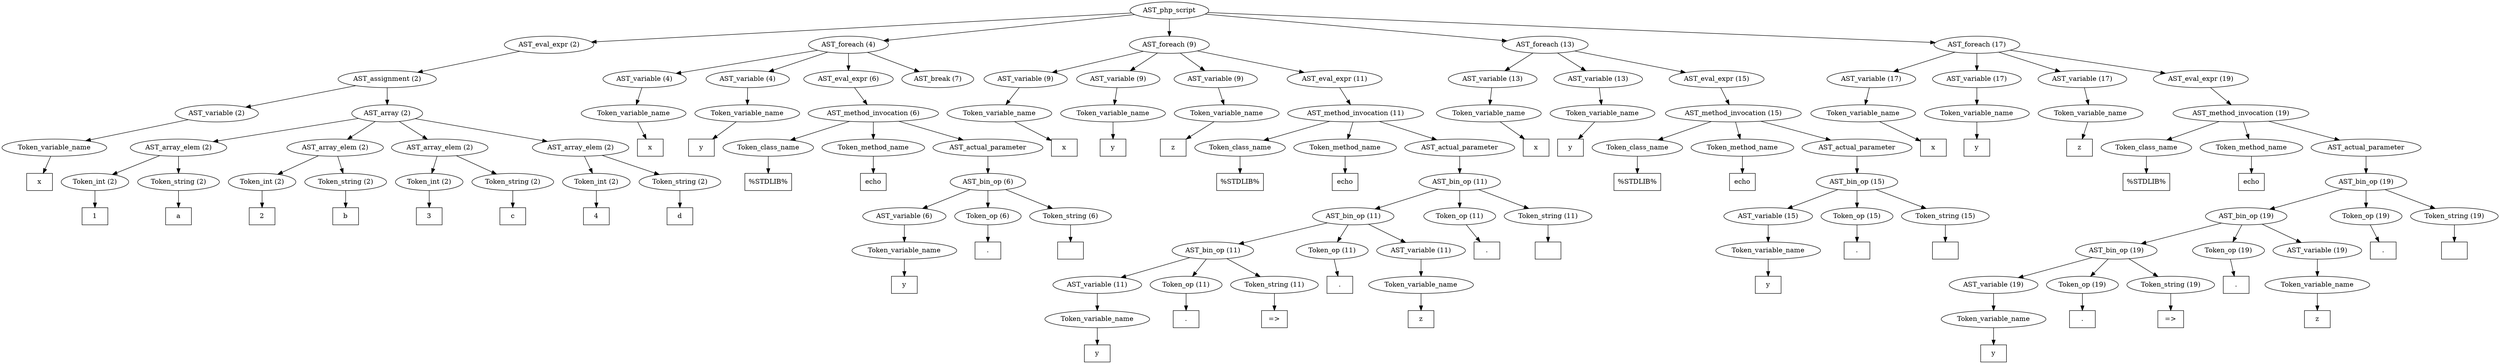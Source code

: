 /*
 * AST in dot format generated by phc -- the PHP compiler
 */

digraph AST {
node_0 [label="AST_php_script"];
node_1 [label="AST_eval_expr (2)"];
node_2 [label="AST_assignment (2)"];
node_3 [label="AST_variable (2)"];
node_4 [label="Token_variable_name"];
node_5 [label="x", shape=box]
node_4 -> node_5;
node_3 -> node_4;
node_6 [label="AST_array (2)"];
node_7 [label="AST_array_elem (2)"];
node_8 [label="Token_int (2)"];
node_9 [label="1", shape=box]
node_8 -> node_9;
node_10 [label="Token_string (2)"];
node_11 [label="a", shape=box]
node_10 -> node_11;
node_7 -> node_10;
node_7 -> node_8;
node_12 [label="AST_array_elem (2)"];
node_13 [label="Token_int (2)"];
node_14 [label="2", shape=box]
node_13 -> node_14;
node_15 [label="Token_string (2)"];
node_16 [label="b", shape=box]
node_15 -> node_16;
node_12 -> node_15;
node_12 -> node_13;
node_17 [label="AST_array_elem (2)"];
node_18 [label="Token_int (2)"];
node_19 [label="3", shape=box]
node_18 -> node_19;
node_20 [label="Token_string (2)"];
node_21 [label="c", shape=box]
node_20 -> node_21;
node_17 -> node_20;
node_17 -> node_18;
node_22 [label="AST_array_elem (2)"];
node_23 [label="Token_int (2)"];
node_24 [label="4", shape=box]
node_23 -> node_24;
node_25 [label="Token_string (2)"];
node_26 [label="d", shape=box]
node_25 -> node_26;
node_22 -> node_25;
node_22 -> node_23;
node_6 -> node_22;
node_6 -> node_17;
node_6 -> node_12;
node_6 -> node_7;
node_2 -> node_6;
node_2 -> node_3;
node_1 -> node_2;
node_27 [label="AST_foreach (4)"];
node_28 [label="AST_variable (4)"];
node_29 [label="Token_variable_name"];
node_30 [label="x", shape=box]
node_29 -> node_30;
node_28 -> node_29;
node_31 [label="AST_variable (4)"];
node_32 [label="Token_variable_name"];
node_33 [label="y", shape=box]
node_32 -> node_33;
node_31 -> node_32;
node_34 [label="AST_eval_expr (6)"];
node_35 [label="AST_method_invocation (6)"];
node_36 [label="Token_class_name"];
node_37 [label="%STDLIB%", shape=box]
node_36 -> node_37;
node_38 [label="Token_method_name"];
node_39 [label="echo", shape=box]
node_38 -> node_39;
node_40 [label="AST_actual_parameter"];
node_41 [label="AST_bin_op (6)"];
node_42 [label="AST_variable (6)"];
node_43 [label="Token_variable_name"];
node_44 [label="y", shape=box]
node_43 -> node_44;
node_42 -> node_43;
node_45 [label="Token_op (6)"];
node_46 [label=".", shape=box]
node_45 -> node_46;
node_47 [label="Token_string (6)"];
node_48 [label="", shape=box]
node_47 -> node_48;
node_41 -> node_47;
node_41 -> node_45;
node_41 -> node_42;
node_40 -> node_41;
node_35 -> node_40;
node_35 -> node_38;
node_35 -> node_36;
node_34 -> node_35;
node_49 [label="AST_break (7)"];
node_27 -> node_49;
node_27 -> node_34;
node_27 -> node_31;
node_27 -> node_28;
node_50 [label="AST_foreach (9)"];
node_51 [label="AST_variable (9)"];
node_52 [label="Token_variable_name"];
node_53 [label="x", shape=box]
node_52 -> node_53;
node_51 -> node_52;
node_54 [label="AST_variable (9)"];
node_55 [label="Token_variable_name"];
node_56 [label="y", shape=box]
node_55 -> node_56;
node_54 -> node_55;
node_57 [label="AST_variable (9)"];
node_58 [label="Token_variable_name"];
node_59 [label="z", shape=box]
node_58 -> node_59;
node_57 -> node_58;
node_60 [label="AST_eval_expr (11)"];
node_61 [label="AST_method_invocation (11)"];
node_62 [label="Token_class_name"];
node_63 [label="%STDLIB%", shape=box]
node_62 -> node_63;
node_64 [label="Token_method_name"];
node_65 [label="echo", shape=box]
node_64 -> node_65;
node_66 [label="AST_actual_parameter"];
node_67 [label="AST_bin_op (11)"];
node_68 [label="AST_bin_op (11)"];
node_69 [label="AST_bin_op (11)"];
node_70 [label="AST_variable (11)"];
node_71 [label="Token_variable_name"];
node_72 [label="y", shape=box]
node_71 -> node_72;
node_70 -> node_71;
node_73 [label="Token_op (11)"];
node_74 [label=".", shape=box]
node_73 -> node_74;
node_75 [label="Token_string (11)"];
node_76 [label=" => ", shape=box]
node_75 -> node_76;
node_69 -> node_75;
node_69 -> node_73;
node_69 -> node_70;
node_77 [label="Token_op (11)"];
node_78 [label=".", shape=box]
node_77 -> node_78;
node_79 [label="AST_variable (11)"];
node_80 [label="Token_variable_name"];
node_81 [label="z", shape=box]
node_80 -> node_81;
node_79 -> node_80;
node_68 -> node_79;
node_68 -> node_77;
node_68 -> node_69;
node_82 [label="Token_op (11)"];
node_83 [label=".", shape=box]
node_82 -> node_83;
node_84 [label="Token_string (11)"];
node_85 [label="", shape=box]
node_84 -> node_85;
node_67 -> node_84;
node_67 -> node_82;
node_67 -> node_68;
node_66 -> node_67;
node_61 -> node_66;
node_61 -> node_64;
node_61 -> node_62;
node_60 -> node_61;
node_50 -> node_60;
node_50 -> node_57;
node_50 -> node_54;
node_50 -> node_51;
node_86 [label="AST_foreach (13)"];
node_87 [label="AST_variable (13)"];
node_88 [label="Token_variable_name"];
node_89 [label="x", shape=box]
node_88 -> node_89;
node_87 -> node_88;
node_90 [label="AST_variable (13)"];
node_91 [label="Token_variable_name"];
node_92 [label="y", shape=box]
node_91 -> node_92;
node_90 -> node_91;
node_93 [label="AST_eval_expr (15)"];
node_94 [label="AST_method_invocation (15)"];
node_95 [label="Token_class_name"];
node_96 [label="%STDLIB%", shape=box]
node_95 -> node_96;
node_97 [label="Token_method_name"];
node_98 [label="echo", shape=box]
node_97 -> node_98;
node_99 [label="AST_actual_parameter"];
node_100 [label="AST_bin_op (15)"];
node_101 [label="AST_variable (15)"];
node_102 [label="Token_variable_name"];
node_103 [label="y", shape=box]
node_102 -> node_103;
node_101 -> node_102;
node_104 [label="Token_op (15)"];
node_105 [label=".", shape=box]
node_104 -> node_105;
node_106 [label="Token_string (15)"];
node_107 [label="", shape=box]
node_106 -> node_107;
node_100 -> node_106;
node_100 -> node_104;
node_100 -> node_101;
node_99 -> node_100;
node_94 -> node_99;
node_94 -> node_97;
node_94 -> node_95;
node_93 -> node_94;
node_86 -> node_93;
node_86 -> node_90;
node_86 -> node_87;
node_108 [label="AST_foreach (17)"];
node_109 [label="AST_variable (17)"];
node_110 [label="Token_variable_name"];
node_111 [label="x", shape=box]
node_110 -> node_111;
node_109 -> node_110;
node_112 [label="AST_variable (17)"];
node_113 [label="Token_variable_name"];
node_114 [label="y", shape=box]
node_113 -> node_114;
node_112 -> node_113;
node_115 [label="AST_variable (17)"];
node_116 [label="Token_variable_name"];
node_117 [label="z", shape=box]
node_116 -> node_117;
node_115 -> node_116;
node_118 [label="AST_eval_expr (19)"];
node_119 [label="AST_method_invocation (19)"];
node_120 [label="Token_class_name"];
node_121 [label="%STDLIB%", shape=box]
node_120 -> node_121;
node_122 [label="Token_method_name"];
node_123 [label="echo", shape=box]
node_122 -> node_123;
node_124 [label="AST_actual_parameter"];
node_125 [label="AST_bin_op (19)"];
node_126 [label="AST_bin_op (19)"];
node_127 [label="AST_bin_op (19)"];
node_128 [label="AST_variable (19)"];
node_129 [label="Token_variable_name"];
node_130 [label="y", shape=box]
node_129 -> node_130;
node_128 -> node_129;
node_131 [label="Token_op (19)"];
node_132 [label=".", shape=box]
node_131 -> node_132;
node_133 [label="Token_string (19)"];
node_134 [label=" => ", shape=box]
node_133 -> node_134;
node_127 -> node_133;
node_127 -> node_131;
node_127 -> node_128;
node_135 [label="Token_op (19)"];
node_136 [label=".", shape=box]
node_135 -> node_136;
node_137 [label="AST_variable (19)"];
node_138 [label="Token_variable_name"];
node_139 [label="z", shape=box]
node_138 -> node_139;
node_137 -> node_138;
node_126 -> node_137;
node_126 -> node_135;
node_126 -> node_127;
node_140 [label="Token_op (19)"];
node_141 [label=".", shape=box]
node_140 -> node_141;
node_142 [label="Token_string (19)"];
node_143 [label="", shape=box]
node_142 -> node_143;
node_125 -> node_142;
node_125 -> node_140;
node_125 -> node_126;
node_124 -> node_125;
node_119 -> node_124;
node_119 -> node_122;
node_119 -> node_120;
node_118 -> node_119;
node_108 -> node_118;
node_108 -> node_115;
node_108 -> node_112;
node_108 -> node_109;
node_0 -> node_108;
node_0 -> node_86;
node_0 -> node_50;
node_0 -> node_27;
node_0 -> node_1;
}
